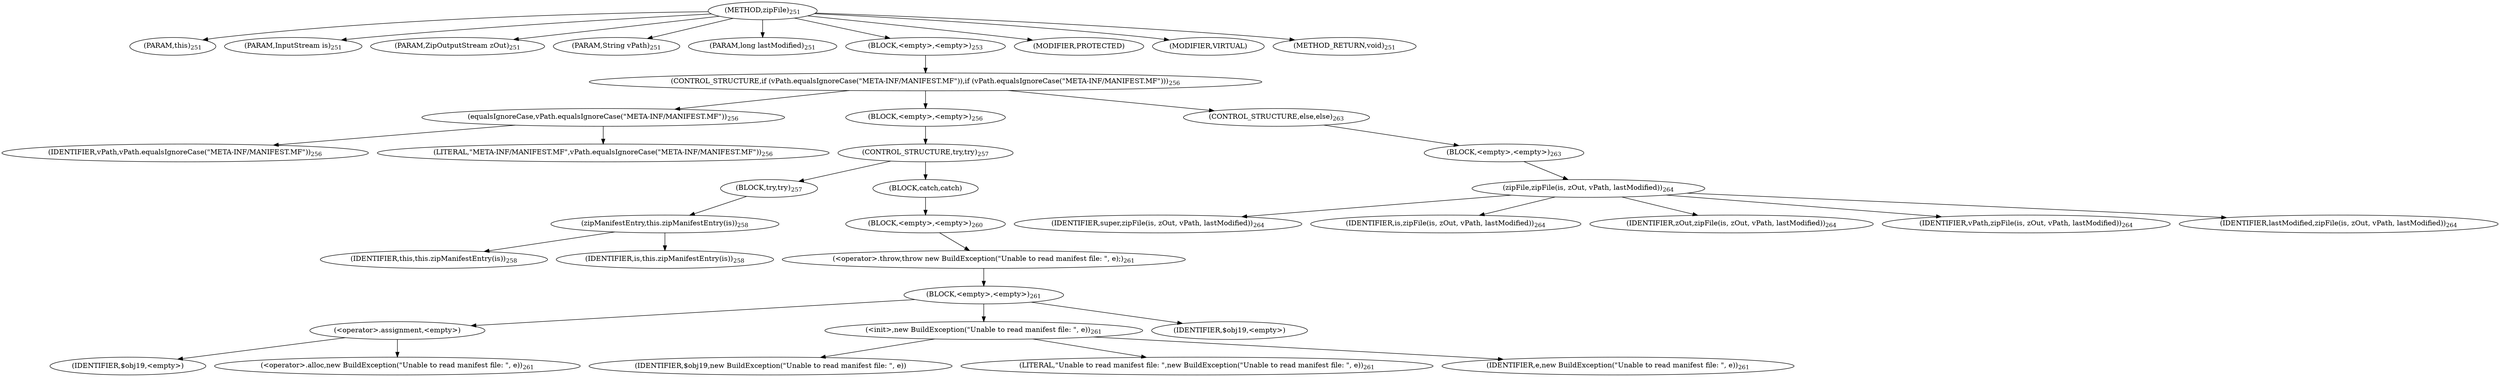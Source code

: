 digraph "zipFile" {  
"579" [label = <(METHOD,zipFile)<SUB>251</SUB>> ]
"42" [label = <(PARAM,this)<SUB>251</SUB>> ]
"580" [label = <(PARAM,InputStream is)<SUB>251</SUB>> ]
"581" [label = <(PARAM,ZipOutputStream zOut)<SUB>251</SUB>> ]
"582" [label = <(PARAM,String vPath)<SUB>251</SUB>> ]
"583" [label = <(PARAM,long lastModified)<SUB>251</SUB>> ]
"584" [label = <(BLOCK,&lt;empty&gt;,&lt;empty&gt;)<SUB>253</SUB>> ]
"585" [label = <(CONTROL_STRUCTURE,if (vPath.equalsIgnoreCase(&quot;META-INF/MANIFEST.MF&quot;)),if (vPath.equalsIgnoreCase(&quot;META-INF/MANIFEST.MF&quot;)))<SUB>256</SUB>> ]
"586" [label = <(equalsIgnoreCase,vPath.equalsIgnoreCase(&quot;META-INF/MANIFEST.MF&quot;))<SUB>256</SUB>> ]
"587" [label = <(IDENTIFIER,vPath,vPath.equalsIgnoreCase(&quot;META-INF/MANIFEST.MF&quot;))<SUB>256</SUB>> ]
"588" [label = <(LITERAL,&quot;META-INF/MANIFEST.MF&quot;,vPath.equalsIgnoreCase(&quot;META-INF/MANIFEST.MF&quot;))<SUB>256</SUB>> ]
"589" [label = <(BLOCK,&lt;empty&gt;,&lt;empty&gt;)<SUB>256</SUB>> ]
"590" [label = <(CONTROL_STRUCTURE,try,try)<SUB>257</SUB>> ]
"591" [label = <(BLOCK,try,try)<SUB>257</SUB>> ]
"592" [label = <(zipManifestEntry,this.zipManifestEntry(is))<SUB>258</SUB>> ]
"41" [label = <(IDENTIFIER,this,this.zipManifestEntry(is))<SUB>258</SUB>> ]
"593" [label = <(IDENTIFIER,is,this.zipManifestEntry(is))<SUB>258</SUB>> ]
"594" [label = <(BLOCK,catch,catch)> ]
"595" [label = <(BLOCK,&lt;empty&gt;,&lt;empty&gt;)<SUB>260</SUB>> ]
"596" [label = <(&lt;operator&gt;.throw,throw new BuildException(&quot;Unable to read manifest file: &quot;, e);)<SUB>261</SUB>> ]
"597" [label = <(BLOCK,&lt;empty&gt;,&lt;empty&gt;)<SUB>261</SUB>> ]
"598" [label = <(&lt;operator&gt;.assignment,&lt;empty&gt;)> ]
"599" [label = <(IDENTIFIER,$obj19,&lt;empty&gt;)> ]
"600" [label = <(&lt;operator&gt;.alloc,new BuildException(&quot;Unable to read manifest file: &quot;, e))<SUB>261</SUB>> ]
"601" [label = <(&lt;init&gt;,new BuildException(&quot;Unable to read manifest file: &quot;, e))<SUB>261</SUB>> ]
"602" [label = <(IDENTIFIER,$obj19,new BuildException(&quot;Unable to read manifest file: &quot;, e))> ]
"603" [label = <(LITERAL,&quot;Unable to read manifest file: &quot;,new BuildException(&quot;Unable to read manifest file: &quot;, e))<SUB>261</SUB>> ]
"604" [label = <(IDENTIFIER,e,new BuildException(&quot;Unable to read manifest file: &quot;, e))<SUB>261</SUB>> ]
"605" [label = <(IDENTIFIER,$obj19,&lt;empty&gt;)> ]
"606" [label = <(CONTROL_STRUCTURE,else,else)<SUB>263</SUB>> ]
"607" [label = <(BLOCK,&lt;empty&gt;,&lt;empty&gt;)<SUB>263</SUB>> ]
"608" [label = <(zipFile,zipFile(is, zOut, vPath, lastModified))<SUB>264</SUB>> ]
"609" [label = <(IDENTIFIER,super,zipFile(is, zOut, vPath, lastModified))<SUB>264</SUB>> ]
"610" [label = <(IDENTIFIER,is,zipFile(is, zOut, vPath, lastModified))<SUB>264</SUB>> ]
"611" [label = <(IDENTIFIER,zOut,zipFile(is, zOut, vPath, lastModified))<SUB>264</SUB>> ]
"612" [label = <(IDENTIFIER,vPath,zipFile(is, zOut, vPath, lastModified))<SUB>264</SUB>> ]
"613" [label = <(IDENTIFIER,lastModified,zipFile(is, zOut, vPath, lastModified))<SUB>264</SUB>> ]
"614" [label = <(MODIFIER,PROTECTED)> ]
"615" [label = <(MODIFIER,VIRTUAL)> ]
"616" [label = <(METHOD_RETURN,void)<SUB>251</SUB>> ]
  "579" -> "42" 
  "579" -> "580" 
  "579" -> "581" 
  "579" -> "582" 
  "579" -> "583" 
  "579" -> "584" 
  "579" -> "614" 
  "579" -> "615" 
  "579" -> "616" 
  "584" -> "585" 
  "585" -> "586" 
  "585" -> "589" 
  "585" -> "606" 
  "586" -> "587" 
  "586" -> "588" 
  "589" -> "590" 
  "590" -> "591" 
  "590" -> "594" 
  "591" -> "592" 
  "592" -> "41" 
  "592" -> "593" 
  "594" -> "595" 
  "595" -> "596" 
  "596" -> "597" 
  "597" -> "598" 
  "597" -> "601" 
  "597" -> "605" 
  "598" -> "599" 
  "598" -> "600" 
  "601" -> "602" 
  "601" -> "603" 
  "601" -> "604" 
  "606" -> "607" 
  "607" -> "608" 
  "608" -> "609" 
  "608" -> "610" 
  "608" -> "611" 
  "608" -> "612" 
  "608" -> "613" 
}
